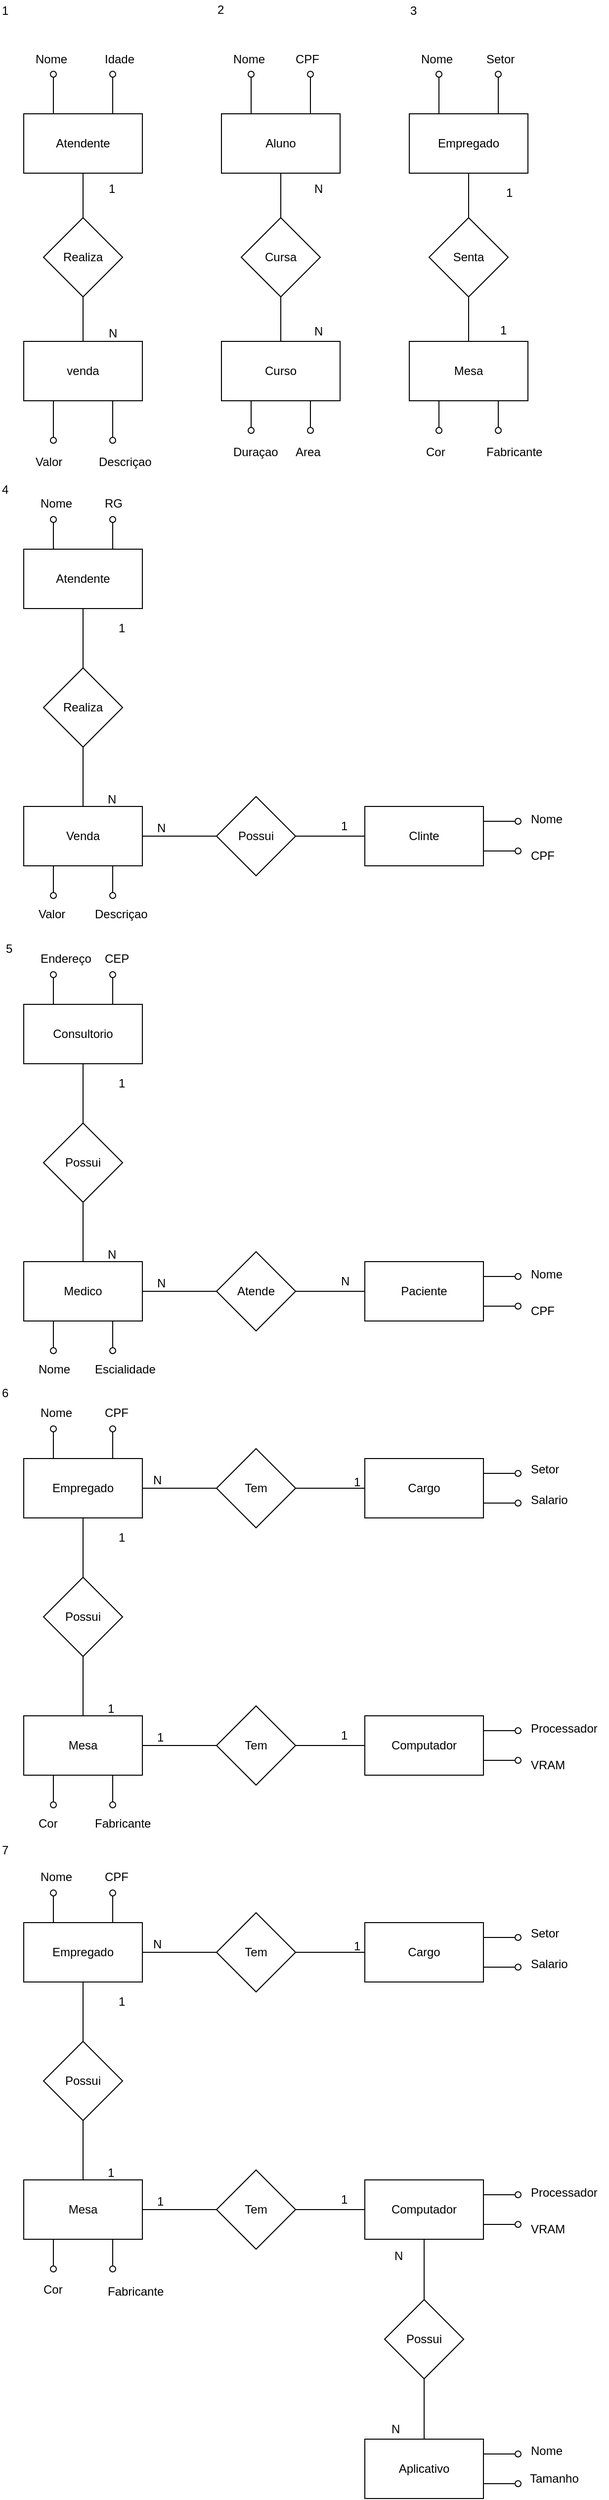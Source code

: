 <mxfile version="11.1.4" type="github"><diagram id="3sMfiPTF7e6V1ZD54brS" name="Page-1"><mxGraphModel dx="942" dy="584" grid="1" gridSize="10" guides="1" tooltips="1" connect="1" arrows="1" fold="1" page="1" pageScale="1" pageWidth="3300" pageHeight="4681" math="0" shadow="0"><root><mxCell id="0"/><mxCell id="1" parent="0"/><mxCell id="tbV6sAyA4m0yMm8p11fj-5" style="edgeStyle=orthogonalEdgeStyle;rounded=0;orthogonalLoop=1;jettySize=auto;html=1;exitX=0.5;exitY=1;exitDx=0;exitDy=0;entryX=0.5;entryY=0;entryDx=0;entryDy=0;endArrow=none;endFill=0;" edge="1" parent="1" source="tbV6sAyA4m0yMm8p11fj-1" target="tbV6sAyA4m0yMm8p11fj-4"><mxGeometry relative="1" as="geometry"/></mxCell><mxCell id="tbV6sAyA4m0yMm8p11fj-9" style="edgeStyle=orthogonalEdgeStyle;rounded=0;orthogonalLoop=1;jettySize=auto;html=1;exitX=0.25;exitY=0;exitDx=0;exitDy=0;endArrow=oval;endFill=0;" edge="1" parent="1" source="tbV6sAyA4m0yMm8p11fj-1"><mxGeometry relative="1" as="geometry"><mxPoint x="70" y="160" as="targetPoint"/></mxGeometry></mxCell><mxCell id="tbV6sAyA4m0yMm8p11fj-11" style="edgeStyle=orthogonalEdgeStyle;rounded=0;orthogonalLoop=1;jettySize=auto;html=1;exitX=0.75;exitY=0;exitDx=0;exitDy=0;endArrow=oval;endFill=0;" edge="1" parent="1" source="tbV6sAyA4m0yMm8p11fj-1"><mxGeometry relative="1" as="geometry"><mxPoint x="130" y="160" as="targetPoint"/></mxGeometry></mxCell><mxCell id="tbV6sAyA4m0yMm8p11fj-1" value="Atendente" style="rounded=0;whiteSpace=wrap;html=1;" vertex="1" parent="1"><mxGeometry x="40" y="200" width="120" height="60" as="geometry"/></mxCell><mxCell id="tbV6sAyA4m0yMm8p11fj-13" style="edgeStyle=orthogonalEdgeStyle;rounded=0;orthogonalLoop=1;jettySize=auto;html=1;exitX=0.25;exitY=1;exitDx=0;exitDy=0;endArrow=oval;endFill=0;" edge="1" parent="1" source="tbV6sAyA4m0yMm8p11fj-3"><mxGeometry relative="1" as="geometry"><mxPoint x="70" y="530" as="targetPoint"/></mxGeometry></mxCell><mxCell id="tbV6sAyA4m0yMm8p11fj-15" style="edgeStyle=orthogonalEdgeStyle;rounded=0;orthogonalLoop=1;jettySize=auto;html=1;exitX=0.75;exitY=1;exitDx=0;exitDy=0;endArrow=oval;endFill=0;" edge="1" parent="1" source="tbV6sAyA4m0yMm8p11fj-3"><mxGeometry relative="1" as="geometry"><mxPoint x="130" y="530" as="targetPoint"/></mxGeometry></mxCell><mxCell id="tbV6sAyA4m0yMm8p11fj-3" value="venda" style="rounded=0;whiteSpace=wrap;html=1;" vertex="1" parent="1"><mxGeometry x="40" y="430" width="120" height="60" as="geometry"/></mxCell><mxCell id="tbV6sAyA4m0yMm8p11fj-6" style="edgeStyle=orthogonalEdgeStyle;rounded=0;orthogonalLoop=1;jettySize=auto;html=1;exitX=0.5;exitY=1;exitDx=0;exitDy=0;entryX=0.5;entryY=0;entryDx=0;entryDy=0;endArrow=none;endFill=0;" edge="1" parent="1" source="tbV6sAyA4m0yMm8p11fj-4" target="tbV6sAyA4m0yMm8p11fj-3"><mxGeometry relative="1" as="geometry"/></mxCell><mxCell id="tbV6sAyA4m0yMm8p11fj-4" value="Realiza" style="rhombus;whiteSpace=wrap;html=1;" vertex="1" parent="1"><mxGeometry x="60" y="305" width="80" height="80" as="geometry"/></mxCell><mxCell id="tbV6sAyA4m0yMm8p11fj-7" value="1" style="text;html=1;resizable=0;points=[];autosize=1;align=left;verticalAlign=top;spacingTop=-4;" vertex="1" parent="1"><mxGeometry x="124" y="266" width="20" height="20" as="geometry"/></mxCell><mxCell id="tbV6sAyA4m0yMm8p11fj-8" value="N" style="text;html=1;resizable=0;points=[];autosize=1;align=left;verticalAlign=top;spacingTop=-4;" vertex="1" parent="1"><mxGeometry x="124" y="412" width="20" height="20" as="geometry"/></mxCell><mxCell id="tbV6sAyA4m0yMm8p11fj-10" value="Nome" style="text;html=1;resizable=0;points=[];autosize=1;align=left;verticalAlign=top;spacingTop=-4;" vertex="1" parent="1"><mxGeometry x="50" y="135" width="50" height="20" as="geometry"/></mxCell><mxCell id="tbV6sAyA4m0yMm8p11fj-12" value="Idade" style="text;html=1;resizable=0;points=[];autosize=1;align=left;verticalAlign=top;spacingTop=-4;" vertex="1" parent="1"><mxGeometry x="120" y="135" width="50" height="20" as="geometry"/></mxCell><mxCell id="tbV6sAyA4m0yMm8p11fj-14" value="Valor" style="text;html=1;resizable=0;points=[];autosize=1;align=left;verticalAlign=top;spacingTop=-4;" vertex="1" parent="1"><mxGeometry x="50" y="542" width="40" height="20" as="geometry"/></mxCell><mxCell id="tbV6sAyA4m0yMm8p11fj-16" value="Descriçao" style="text;html=1;resizable=0;points=[];autosize=1;align=left;verticalAlign=top;spacingTop=-4;" vertex="1" parent="1"><mxGeometry x="114" y="542" width="70" height="20" as="geometry"/></mxCell><mxCell id="tbV6sAyA4m0yMm8p11fj-22" style="edgeStyle=orthogonalEdgeStyle;rounded=0;orthogonalLoop=1;jettySize=auto;html=1;exitX=0.5;exitY=1;exitDx=0;exitDy=0;entryX=0.5;entryY=0;entryDx=0;entryDy=0;endArrow=none;endFill=0;" edge="1" parent="1" source="tbV6sAyA4m0yMm8p11fj-17" target="tbV6sAyA4m0yMm8p11fj-19"><mxGeometry relative="1" as="geometry"/></mxCell><mxCell id="tbV6sAyA4m0yMm8p11fj-24" style="edgeStyle=orthogonalEdgeStyle;rounded=0;orthogonalLoop=1;jettySize=auto;html=1;exitX=0.25;exitY=0;exitDx=0;exitDy=0;endArrow=oval;endFill=0;" edge="1" parent="1" source="tbV6sAyA4m0yMm8p11fj-17"><mxGeometry relative="1" as="geometry"><mxPoint x="270" y="160" as="targetPoint"/></mxGeometry></mxCell><mxCell id="tbV6sAyA4m0yMm8p11fj-26" style="edgeStyle=orthogonalEdgeStyle;rounded=0;orthogonalLoop=1;jettySize=auto;html=1;exitX=0.75;exitY=0;exitDx=0;exitDy=0;endArrow=oval;endFill=0;" edge="1" parent="1" source="tbV6sAyA4m0yMm8p11fj-17"><mxGeometry relative="1" as="geometry"><mxPoint x="330" y="160" as="targetPoint"/></mxGeometry></mxCell><mxCell id="tbV6sAyA4m0yMm8p11fj-17" value="Aluno" style="rounded=0;whiteSpace=wrap;html=1;" vertex="1" parent="1"><mxGeometry x="240" y="200" width="120" height="60" as="geometry"/></mxCell><mxCell id="tbV6sAyA4m0yMm8p11fj-28" style="edgeStyle=orthogonalEdgeStyle;rounded=0;orthogonalLoop=1;jettySize=auto;html=1;exitX=0.25;exitY=1;exitDx=0;exitDy=0;endArrow=oval;endFill=0;" edge="1" parent="1" source="tbV6sAyA4m0yMm8p11fj-18"><mxGeometry relative="1" as="geometry"><mxPoint x="270" y="520" as="targetPoint"/></mxGeometry></mxCell><mxCell id="tbV6sAyA4m0yMm8p11fj-30" style="edgeStyle=orthogonalEdgeStyle;rounded=0;orthogonalLoop=1;jettySize=auto;html=1;exitX=0.75;exitY=1;exitDx=0;exitDy=0;endArrow=oval;endFill=0;" edge="1" parent="1" source="tbV6sAyA4m0yMm8p11fj-18"><mxGeometry relative="1" as="geometry"><mxPoint x="330" y="520" as="targetPoint"/></mxGeometry></mxCell><mxCell id="tbV6sAyA4m0yMm8p11fj-18" value="Curso" style="rounded=0;whiteSpace=wrap;html=1;" vertex="1" parent="1"><mxGeometry x="240" y="430" width="120" height="60" as="geometry"/></mxCell><mxCell id="tbV6sAyA4m0yMm8p11fj-23" style="edgeStyle=orthogonalEdgeStyle;rounded=0;orthogonalLoop=1;jettySize=auto;html=1;exitX=0.5;exitY=1;exitDx=0;exitDy=0;entryX=0.5;entryY=0;entryDx=0;entryDy=0;endArrow=none;endFill=0;" edge="1" parent="1" source="tbV6sAyA4m0yMm8p11fj-19" target="tbV6sAyA4m0yMm8p11fj-18"><mxGeometry relative="1" as="geometry"/></mxCell><mxCell id="tbV6sAyA4m0yMm8p11fj-19" value="Cursa" style="rhombus;whiteSpace=wrap;html=1;" vertex="1" parent="1"><mxGeometry x="260" y="305" width="80" height="80" as="geometry"/></mxCell><mxCell id="tbV6sAyA4m0yMm8p11fj-25" value="Nome" style="text;html=1;resizable=0;points=[];autosize=1;align=left;verticalAlign=top;spacingTop=-4;" vertex="1" parent="1"><mxGeometry x="250" y="135" width="50" height="20" as="geometry"/></mxCell><mxCell id="tbV6sAyA4m0yMm8p11fj-27" value="CPF" style="text;html=1;resizable=0;points=[];autosize=1;align=left;verticalAlign=top;spacingTop=-4;" vertex="1" parent="1"><mxGeometry x="313" y="135" width="40" height="20" as="geometry"/></mxCell><mxCell id="tbV6sAyA4m0yMm8p11fj-29" value="Duraçao" style="text;html=1;resizable=0;points=[];autosize=1;align=left;verticalAlign=top;spacingTop=-4;" vertex="1" parent="1"><mxGeometry x="250" y="532" width="60" height="20" as="geometry"/></mxCell><mxCell id="tbV6sAyA4m0yMm8p11fj-31" value="Area" style="text;html=1;resizable=0;points=[];autosize=1;align=left;verticalAlign=top;spacingTop=-4;" vertex="1" parent="1"><mxGeometry x="313" y="532" width="40" height="20" as="geometry"/></mxCell><mxCell id="tbV6sAyA4m0yMm8p11fj-32" value="N" style="text;html=1;resizable=0;points=[];autosize=1;align=left;verticalAlign=top;spacingTop=-4;" vertex="1" parent="1"><mxGeometry x="332" y="266" width="20" height="20" as="geometry"/></mxCell><mxCell id="tbV6sAyA4m0yMm8p11fj-33" value="N" style="text;html=1;resizable=0;points=[];autosize=1;align=left;verticalAlign=top;spacingTop=-4;" vertex="1" parent="1"><mxGeometry x="332" y="410" width="20" height="20" as="geometry"/></mxCell><mxCell id="tbV6sAyA4m0yMm8p11fj-37" style="edgeStyle=orthogonalEdgeStyle;rounded=0;orthogonalLoop=1;jettySize=auto;html=1;exitX=0.5;exitY=1;exitDx=0;exitDy=0;entryX=0.5;entryY=0;entryDx=0;entryDy=0;endArrow=none;endFill=0;" edge="1" parent="1" source="tbV6sAyA4m0yMm8p11fj-34" target="tbV6sAyA4m0yMm8p11fj-36"><mxGeometry relative="1" as="geometry"/></mxCell><mxCell id="tbV6sAyA4m0yMm8p11fj-41" style="edgeStyle=orthogonalEdgeStyle;rounded=0;orthogonalLoop=1;jettySize=auto;html=1;exitX=0.25;exitY=0;exitDx=0;exitDy=0;endArrow=oval;endFill=0;" edge="1" parent="1" source="tbV6sAyA4m0yMm8p11fj-34"><mxGeometry relative="1" as="geometry"><mxPoint x="460" y="160" as="targetPoint"/></mxGeometry></mxCell><mxCell id="tbV6sAyA4m0yMm8p11fj-43" style="edgeStyle=orthogonalEdgeStyle;rounded=0;orthogonalLoop=1;jettySize=auto;html=1;exitX=0.75;exitY=0;exitDx=0;exitDy=0;endArrow=oval;endFill=0;" edge="1" parent="1" source="tbV6sAyA4m0yMm8p11fj-34"><mxGeometry relative="1" as="geometry"><mxPoint x="520" y="160" as="targetPoint"/></mxGeometry></mxCell><mxCell id="tbV6sAyA4m0yMm8p11fj-34" value="Empregado" style="rounded=0;whiteSpace=wrap;html=1;" vertex="1" parent="1"><mxGeometry x="430" y="200" width="120" height="60" as="geometry"/></mxCell><mxCell id="tbV6sAyA4m0yMm8p11fj-45" style="edgeStyle=orthogonalEdgeStyle;rounded=0;orthogonalLoop=1;jettySize=auto;html=1;exitX=0.25;exitY=1;exitDx=0;exitDy=0;endArrow=oval;endFill=0;" edge="1" parent="1" source="tbV6sAyA4m0yMm8p11fj-35"><mxGeometry relative="1" as="geometry"><mxPoint x="460" y="520" as="targetPoint"/></mxGeometry></mxCell><mxCell id="tbV6sAyA4m0yMm8p11fj-47" style="edgeStyle=orthogonalEdgeStyle;rounded=0;orthogonalLoop=1;jettySize=auto;html=1;exitX=0.75;exitY=1;exitDx=0;exitDy=0;endArrow=oval;endFill=0;" edge="1" parent="1" source="tbV6sAyA4m0yMm8p11fj-35"><mxGeometry relative="1" as="geometry"><mxPoint x="520" y="520" as="targetPoint"/></mxGeometry></mxCell><mxCell id="tbV6sAyA4m0yMm8p11fj-35" value="Mesa" style="rounded=0;whiteSpace=wrap;html=1;" vertex="1" parent="1"><mxGeometry x="430" y="430" width="120" height="60" as="geometry"/></mxCell><mxCell id="tbV6sAyA4m0yMm8p11fj-38" style="edgeStyle=orthogonalEdgeStyle;rounded=0;orthogonalLoop=1;jettySize=auto;html=1;exitX=0.5;exitY=1;exitDx=0;exitDy=0;entryX=0.5;entryY=0;entryDx=0;entryDy=0;endArrow=none;endFill=0;" edge="1" parent="1" source="tbV6sAyA4m0yMm8p11fj-36" target="tbV6sAyA4m0yMm8p11fj-35"><mxGeometry relative="1" as="geometry"/></mxCell><mxCell id="tbV6sAyA4m0yMm8p11fj-36" value="Senta" style="rhombus;whiteSpace=wrap;html=1;" vertex="1" parent="1"><mxGeometry x="450" y="305" width="80" height="80" as="geometry"/></mxCell><mxCell id="tbV6sAyA4m0yMm8p11fj-39" value="1" style="text;html=1;resizable=0;points=[];autosize=1;align=left;verticalAlign=top;spacingTop=-4;" vertex="1" parent="1"><mxGeometry x="526" y="270" width="20" height="20" as="geometry"/></mxCell><mxCell id="tbV6sAyA4m0yMm8p11fj-40" value="1" style="text;html=1;resizable=0;points=[];autosize=1;align=left;verticalAlign=top;spacingTop=-4;" vertex="1" parent="1"><mxGeometry x="520" y="409" width="20" height="20" as="geometry"/></mxCell><mxCell id="tbV6sAyA4m0yMm8p11fj-42" value="Nome" style="text;html=1;resizable=0;points=[];autosize=1;align=left;verticalAlign=top;spacingTop=-4;" vertex="1" parent="1"><mxGeometry x="440" y="135" width="50" height="20" as="geometry"/></mxCell><mxCell id="tbV6sAyA4m0yMm8p11fj-44" value="Setor" style="text;html=1;resizable=0;points=[];autosize=1;align=left;verticalAlign=top;spacingTop=-4;" vertex="1" parent="1"><mxGeometry x="506" y="135" width="40" height="20" as="geometry"/></mxCell><mxCell id="tbV6sAyA4m0yMm8p11fj-46" value="Cor" style="text;html=1;resizable=0;points=[];autosize=1;align=left;verticalAlign=top;spacingTop=-4;" vertex="1" parent="1"><mxGeometry x="445" y="532" width="30" height="20" as="geometry"/></mxCell><mxCell id="tbV6sAyA4m0yMm8p11fj-49" value="Fabricante" style="text;html=1;resizable=0;points=[];autosize=1;align=left;verticalAlign=top;spacingTop=-4;" vertex="1" parent="1"><mxGeometry x="506" y="532" width="70" height="20" as="geometry"/></mxCell><mxCell id="tbV6sAyA4m0yMm8p11fj-55" style="edgeStyle=orthogonalEdgeStyle;rounded=0;orthogonalLoop=1;jettySize=auto;html=1;exitX=0.5;exitY=1;exitDx=0;exitDy=0;entryX=0.5;entryY=0;entryDx=0;entryDy=0;endArrow=none;endFill=0;" edge="1" parent="1" source="tbV6sAyA4m0yMm8p11fj-50" target="tbV6sAyA4m0yMm8p11fj-53"><mxGeometry relative="1" as="geometry"/></mxCell><mxCell id="tbV6sAyA4m0yMm8p11fj-64" style="edgeStyle=orthogonalEdgeStyle;rounded=0;orthogonalLoop=1;jettySize=auto;html=1;exitX=0.25;exitY=0;exitDx=0;exitDy=0;endArrow=oval;endFill=0;" edge="1" parent="1" source="tbV6sAyA4m0yMm8p11fj-50"><mxGeometry relative="1" as="geometry"><mxPoint x="70" y="610" as="targetPoint"/></mxGeometry></mxCell><mxCell id="tbV6sAyA4m0yMm8p11fj-66" style="edgeStyle=orthogonalEdgeStyle;rounded=0;orthogonalLoop=1;jettySize=auto;html=1;exitX=0.75;exitY=0;exitDx=0;exitDy=0;endArrow=oval;endFill=0;" edge="1" parent="1" source="tbV6sAyA4m0yMm8p11fj-50"><mxGeometry relative="1" as="geometry"><mxPoint x="130" y="610" as="targetPoint"/></mxGeometry></mxCell><mxCell id="tbV6sAyA4m0yMm8p11fj-50" value="Atendente" style="rounded=0;whiteSpace=wrap;html=1;" vertex="1" parent="1"><mxGeometry x="40" y="640" width="120" height="60" as="geometry"/></mxCell><mxCell id="tbV6sAyA4m0yMm8p11fj-74" style="edgeStyle=orthogonalEdgeStyle;rounded=0;orthogonalLoop=1;jettySize=auto;html=1;exitX=1;exitY=0.25;exitDx=0;exitDy=0;endArrow=oval;endFill=0;" edge="1" parent="1" source="tbV6sAyA4m0yMm8p11fj-51"><mxGeometry relative="1" as="geometry"><mxPoint x="540" y="915" as="targetPoint"/></mxGeometry></mxCell><mxCell id="tbV6sAyA4m0yMm8p11fj-75" style="edgeStyle=orthogonalEdgeStyle;rounded=0;orthogonalLoop=1;jettySize=auto;html=1;exitX=1;exitY=0.75;exitDx=0;exitDy=0;endArrow=oval;endFill=0;" edge="1" parent="1" source="tbV6sAyA4m0yMm8p11fj-51"><mxGeometry relative="1" as="geometry"><mxPoint x="540" y="945" as="targetPoint"/></mxGeometry></mxCell><mxCell id="tbV6sAyA4m0yMm8p11fj-51" value="Clinte" style="rounded=0;whiteSpace=wrap;html=1;" vertex="1" parent="1"><mxGeometry x="385" y="900" width="120" height="60" as="geometry"/></mxCell><mxCell id="tbV6sAyA4m0yMm8p11fj-58" style="edgeStyle=orthogonalEdgeStyle;rounded=0;orthogonalLoop=1;jettySize=auto;html=1;exitX=1;exitY=0.5;exitDx=0;exitDy=0;entryX=0;entryY=0.5;entryDx=0;entryDy=0;endArrow=none;endFill=0;" edge="1" parent="1" source="tbV6sAyA4m0yMm8p11fj-52" target="tbV6sAyA4m0yMm8p11fj-57"><mxGeometry relative="1" as="geometry"/></mxCell><mxCell id="tbV6sAyA4m0yMm8p11fj-68" style="edgeStyle=orthogonalEdgeStyle;rounded=0;orthogonalLoop=1;jettySize=auto;html=1;exitX=0.25;exitY=1;exitDx=0;exitDy=0;endArrow=oval;endFill=0;" edge="1" parent="1" source="tbV6sAyA4m0yMm8p11fj-52"><mxGeometry relative="1" as="geometry"><mxPoint x="70" y="990" as="targetPoint"/></mxGeometry></mxCell><mxCell id="tbV6sAyA4m0yMm8p11fj-70" style="edgeStyle=orthogonalEdgeStyle;rounded=0;orthogonalLoop=1;jettySize=auto;html=1;exitX=0.75;exitY=1;exitDx=0;exitDy=0;endArrow=oval;endFill=0;" edge="1" parent="1" source="tbV6sAyA4m0yMm8p11fj-52"><mxGeometry relative="1" as="geometry"><mxPoint x="130" y="990" as="targetPoint"/></mxGeometry></mxCell><mxCell id="tbV6sAyA4m0yMm8p11fj-52" value="Venda" style="rounded=0;whiteSpace=wrap;html=1;" vertex="1" parent="1"><mxGeometry x="40" y="900" width="120" height="60" as="geometry"/></mxCell><mxCell id="tbV6sAyA4m0yMm8p11fj-54" style="edgeStyle=orthogonalEdgeStyle;rounded=0;orthogonalLoop=1;jettySize=auto;html=1;exitX=0.5;exitY=1;exitDx=0;exitDy=0;entryX=0.5;entryY=0;entryDx=0;entryDy=0;endArrow=none;endFill=0;" edge="1" parent="1" source="tbV6sAyA4m0yMm8p11fj-53" target="tbV6sAyA4m0yMm8p11fj-52"><mxGeometry relative="1" as="geometry"/></mxCell><mxCell id="tbV6sAyA4m0yMm8p11fj-53" value="Realiza" style="rhombus;whiteSpace=wrap;html=1;" vertex="1" parent="1"><mxGeometry x="60" y="760" width="80" height="80" as="geometry"/></mxCell><mxCell id="tbV6sAyA4m0yMm8p11fj-59" style="edgeStyle=orthogonalEdgeStyle;rounded=0;orthogonalLoop=1;jettySize=auto;html=1;exitX=1;exitY=0.5;exitDx=0;exitDy=0;entryX=0;entryY=0.5;entryDx=0;entryDy=0;endArrow=none;endFill=0;" edge="1" parent="1" source="tbV6sAyA4m0yMm8p11fj-57" target="tbV6sAyA4m0yMm8p11fj-51"><mxGeometry relative="1" as="geometry"/></mxCell><mxCell id="tbV6sAyA4m0yMm8p11fj-57" value="Possui" style="rhombus;whiteSpace=wrap;html=1;" vertex="1" parent="1"><mxGeometry x="235" y="890" width="80" height="80" as="geometry"/></mxCell><mxCell id="tbV6sAyA4m0yMm8p11fj-60" value="1" style="text;html=1;resizable=0;points=[];autosize=1;align=left;verticalAlign=top;spacingTop=-4;" vertex="1" parent="1"><mxGeometry x="134" y="710" width="20" height="20" as="geometry"/></mxCell><mxCell id="tbV6sAyA4m0yMm8p11fj-61" value="N" style="text;html=1;resizable=0;points=[];autosize=1;align=left;verticalAlign=top;spacingTop=-4;" vertex="1" parent="1"><mxGeometry x="123" y="883" width="20" height="20" as="geometry"/></mxCell><mxCell id="tbV6sAyA4m0yMm8p11fj-62" value="N" style="text;html=1;resizable=0;points=[];autosize=1;align=left;verticalAlign=top;spacingTop=-4;" vertex="1" parent="1"><mxGeometry x="173" y="912" width="20" height="20" as="geometry"/></mxCell><mxCell id="tbV6sAyA4m0yMm8p11fj-63" value="1" style="text;html=1;resizable=0;points=[];autosize=1;align=left;verticalAlign=top;spacingTop=-4;" vertex="1" parent="1"><mxGeometry x="359" y="910" width="20" height="20" as="geometry"/></mxCell><mxCell id="tbV6sAyA4m0yMm8p11fj-65" value="Nome" style="text;html=1;resizable=0;points=[];autosize=1;align=left;verticalAlign=top;spacingTop=-4;" vertex="1" parent="1"><mxGeometry x="55" y="584" width="50" height="20" as="geometry"/></mxCell><mxCell id="tbV6sAyA4m0yMm8p11fj-67" value="RG" style="text;html=1;resizable=0;points=[];autosize=1;align=left;verticalAlign=top;spacingTop=-4;" vertex="1" parent="1"><mxGeometry x="120" y="584" width="30" height="20" as="geometry"/></mxCell><mxCell id="tbV6sAyA4m0yMm8p11fj-69" value="Valor" style="text;html=1;resizable=0;points=[];autosize=1;align=left;verticalAlign=top;spacingTop=-4;" vertex="1" parent="1"><mxGeometry x="53" y="999" width="40" height="20" as="geometry"/></mxCell><mxCell id="tbV6sAyA4m0yMm8p11fj-71" value="Descriçao" style="text;html=1;resizable=0;points=[];autosize=1;align=left;verticalAlign=top;spacingTop=-4;" vertex="1" parent="1"><mxGeometry x="110" y="999" width="70" height="20" as="geometry"/></mxCell><mxCell id="tbV6sAyA4m0yMm8p11fj-73" value="Nome" style="text;html=1;resizable=0;points=[];autosize=1;align=left;verticalAlign=top;spacingTop=-4;" vertex="1" parent="1"><mxGeometry x="551" y="903" width="50" height="20" as="geometry"/></mxCell><mxCell id="tbV6sAyA4m0yMm8p11fj-76" value="CPF" style="text;html=1;resizable=0;points=[];autosize=1;align=left;verticalAlign=top;spacingTop=-4;" vertex="1" parent="1"><mxGeometry x="551" y="940" width="40" height="20" as="geometry"/></mxCell><mxCell id="tbV6sAyA4m0yMm8p11fj-77" style="edgeStyle=orthogonalEdgeStyle;rounded=0;orthogonalLoop=1;jettySize=auto;html=1;exitX=0.5;exitY=1;exitDx=0;exitDy=0;entryX=0.5;entryY=0;entryDx=0;entryDy=0;endArrow=none;endFill=0;" edge="1" parent="1" source="tbV6sAyA4m0yMm8p11fj-80" target="tbV6sAyA4m0yMm8p11fj-89"><mxGeometry relative="1" as="geometry"/></mxCell><mxCell id="tbV6sAyA4m0yMm8p11fj-78" style="edgeStyle=orthogonalEdgeStyle;rounded=0;orthogonalLoop=1;jettySize=auto;html=1;exitX=0.25;exitY=0;exitDx=0;exitDy=0;endArrow=oval;endFill=0;" edge="1" parent="1" source="tbV6sAyA4m0yMm8p11fj-80"><mxGeometry relative="1" as="geometry"><mxPoint x="70" y="1070" as="targetPoint"/></mxGeometry></mxCell><mxCell id="tbV6sAyA4m0yMm8p11fj-79" style="edgeStyle=orthogonalEdgeStyle;rounded=0;orthogonalLoop=1;jettySize=auto;html=1;exitX=0.75;exitY=0;exitDx=0;exitDy=0;endArrow=oval;endFill=0;" edge="1" parent="1" source="tbV6sAyA4m0yMm8p11fj-80"><mxGeometry relative="1" as="geometry"><mxPoint x="130" y="1070" as="targetPoint"/></mxGeometry></mxCell><mxCell id="tbV6sAyA4m0yMm8p11fj-80" value="Consultorio" style="rounded=0;whiteSpace=wrap;html=1;" vertex="1" parent="1"><mxGeometry x="40" y="1100" width="120" height="60" as="geometry"/></mxCell><mxCell id="tbV6sAyA4m0yMm8p11fj-81" style="edgeStyle=orthogonalEdgeStyle;rounded=0;orthogonalLoop=1;jettySize=auto;html=1;exitX=1;exitY=0.25;exitDx=0;exitDy=0;endArrow=oval;endFill=0;" edge="1" parent="1" source="tbV6sAyA4m0yMm8p11fj-83"><mxGeometry relative="1" as="geometry"><mxPoint x="540" y="1375" as="targetPoint"/></mxGeometry></mxCell><mxCell id="tbV6sAyA4m0yMm8p11fj-82" style="edgeStyle=orthogonalEdgeStyle;rounded=0;orthogonalLoop=1;jettySize=auto;html=1;exitX=1;exitY=0.75;exitDx=0;exitDy=0;endArrow=oval;endFill=0;" edge="1" parent="1" source="tbV6sAyA4m0yMm8p11fj-83"><mxGeometry relative="1" as="geometry"><mxPoint x="540" y="1405" as="targetPoint"/></mxGeometry></mxCell><mxCell id="tbV6sAyA4m0yMm8p11fj-83" value="Paciente" style="rounded=0;whiteSpace=wrap;html=1;" vertex="1" parent="1"><mxGeometry x="385" y="1360" width="120" height="60" as="geometry"/></mxCell><mxCell id="tbV6sAyA4m0yMm8p11fj-84" style="edgeStyle=orthogonalEdgeStyle;rounded=0;orthogonalLoop=1;jettySize=auto;html=1;exitX=1;exitY=0.5;exitDx=0;exitDy=0;entryX=0;entryY=0.5;entryDx=0;entryDy=0;endArrow=none;endFill=0;" edge="1" parent="1" source="tbV6sAyA4m0yMm8p11fj-87" target="tbV6sAyA4m0yMm8p11fj-91"><mxGeometry relative="1" as="geometry"/></mxCell><mxCell id="tbV6sAyA4m0yMm8p11fj-85" style="edgeStyle=orthogonalEdgeStyle;rounded=0;orthogonalLoop=1;jettySize=auto;html=1;exitX=0.25;exitY=1;exitDx=0;exitDy=0;endArrow=oval;endFill=0;" edge="1" parent="1" source="tbV6sAyA4m0yMm8p11fj-87"><mxGeometry relative="1" as="geometry"><mxPoint x="70" y="1450" as="targetPoint"/></mxGeometry></mxCell><mxCell id="tbV6sAyA4m0yMm8p11fj-86" style="edgeStyle=orthogonalEdgeStyle;rounded=0;orthogonalLoop=1;jettySize=auto;html=1;exitX=0.75;exitY=1;exitDx=0;exitDy=0;endArrow=oval;endFill=0;" edge="1" parent="1" source="tbV6sAyA4m0yMm8p11fj-87"><mxGeometry relative="1" as="geometry"><mxPoint x="130" y="1450" as="targetPoint"/></mxGeometry></mxCell><mxCell id="tbV6sAyA4m0yMm8p11fj-87" value="Medico" style="rounded=0;whiteSpace=wrap;html=1;" vertex="1" parent="1"><mxGeometry x="40" y="1360" width="120" height="60" as="geometry"/></mxCell><mxCell id="tbV6sAyA4m0yMm8p11fj-88" style="edgeStyle=orthogonalEdgeStyle;rounded=0;orthogonalLoop=1;jettySize=auto;html=1;exitX=0.5;exitY=1;exitDx=0;exitDy=0;entryX=0.5;entryY=0;entryDx=0;entryDy=0;endArrow=none;endFill=0;" edge="1" parent="1" source="tbV6sAyA4m0yMm8p11fj-89" target="tbV6sAyA4m0yMm8p11fj-87"><mxGeometry relative="1" as="geometry"/></mxCell><mxCell id="tbV6sAyA4m0yMm8p11fj-89" value="Possui" style="rhombus;whiteSpace=wrap;html=1;" vertex="1" parent="1"><mxGeometry x="60" y="1220" width="80" height="80" as="geometry"/></mxCell><mxCell id="tbV6sAyA4m0yMm8p11fj-90" style="edgeStyle=orthogonalEdgeStyle;rounded=0;orthogonalLoop=1;jettySize=auto;html=1;exitX=1;exitY=0.5;exitDx=0;exitDy=0;entryX=0;entryY=0.5;entryDx=0;entryDy=0;endArrow=none;endFill=0;" edge="1" parent="1" source="tbV6sAyA4m0yMm8p11fj-91" target="tbV6sAyA4m0yMm8p11fj-83"><mxGeometry relative="1" as="geometry"/></mxCell><mxCell id="tbV6sAyA4m0yMm8p11fj-91" value="Atende" style="rhombus;whiteSpace=wrap;html=1;" vertex="1" parent="1"><mxGeometry x="235" y="1350" width="80" height="80" as="geometry"/></mxCell><mxCell id="tbV6sAyA4m0yMm8p11fj-92" value="1" style="text;html=1;resizable=0;points=[];autosize=1;align=left;verticalAlign=top;spacingTop=-4;" vertex="1" parent="1"><mxGeometry x="134" y="1170" width="20" height="20" as="geometry"/></mxCell><mxCell id="tbV6sAyA4m0yMm8p11fj-93" value="N" style="text;html=1;resizable=0;points=[];autosize=1;align=left;verticalAlign=top;spacingTop=-4;" vertex="1" parent="1"><mxGeometry x="123" y="1343" width="20" height="20" as="geometry"/></mxCell><mxCell id="tbV6sAyA4m0yMm8p11fj-94" value="N" style="text;html=1;resizable=0;points=[];autosize=1;align=left;verticalAlign=top;spacingTop=-4;" vertex="1" parent="1"><mxGeometry x="173" y="1372" width="20" height="20" as="geometry"/></mxCell><mxCell id="tbV6sAyA4m0yMm8p11fj-95" value="N" style="text;html=1;resizable=0;points=[];autosize=1;align=left;verticalAlign=top;spacingTop=-4;" vertex="1" parent="1"><mxGeometry x="359" y="1370" width="20" height="20" as="geometry"/></mxCell><mxCell id="tbV6sAyA4m0yMm8p11fj-96" value="Endereço" style="text;html=1;resizable=0;points=[];autosize=1;align=left;verticalAlign=top;spacingTop=-4;" vertex="1" parent="1"><mxGeometry x="55" y="1044" width="70" height="20" as="geometry"/></mxCell><mxCell id="tbV6sAyA4m0yMm8p11fj-97" value="CEP" style="text;html=1;resizable=0;points=[];autosize=1;align=left;verticalAlign=top;spacingTop=-4;" vertex="1" parent="1"><mxGeometry x="120" y="1044" width="40" height="20" as="geometry"/></mxCell><mxCell id="tbV6sAyA4m0yMm8p11fj-98" value="Nome" style="text;html=1;resizable=0;points=[];autosize=1;align=left;verticalAlign=top;spacingTop=-4;" vertex="1" parent="1"><mxGeometry x="53" y="1459" width="50" height="20" as="geometry"/></mxCell><mxCell id="tbV6sAyA4m0yMm8p11fj-99" value="Escialidade" style="text;html=1;resizable=0;points=[];autosize=1;align=left;verticalAlign=top;spacingTop=-4;" vertex="1" parent="1"><mxGeometry x="110" y="1459" width="80" height="20" as="geometry"/></mxCell><mxCell id="tbV6sAyA4m0yMm8p11fj-100" value="Nome" style="text;html=1;resizable=0;points=[];autosize=1;align=left;verticalAlign=top;spacingTop=-4;" vertex="1" parent="1"><mxGeometry x="551" y="1363" width="50" height="20" as="geometry"/></mxCell><mxCell id="tbV6sAyA4m0yMm8p11fj-101" value="CPF" style="text;html=1;resizable=0;points=[];autosize=1;align=left;verticalAlign=top;spacingTop=-4;" vertex="1" parent="1"><mxGeometry x="551" y="1400" width="40" height="20" as="geometry"/></mxCell><mxCell id="tbV6sAyA4m0yMm8p11fj-102" style="edgeStyle=orthogonalEdgeStyle;rounded=0;orthogonalLoop=1;jettySize=auto;html=1;exitX=0.5;exitY=1;exitDx=0;exitDy=0;entryX=0.5;entryY=0;entryDx=0;entryDy=0;endArrow=none;endFill=0;" edge="1" parent="1" source="tbV6sAyA4m0yMm8p11fj-105" target="tbV6sAyA4m0yMm8p11fj-114"><mxGeometry relative="1" as="geometry"/></mxCell><mxCell id="tbV6sAyA4m0yMm8p11fj-103" style="edgeStyle=orthogonalEdgeStyle;rounded=0;orthogonalLoop=1;jettySize=auto;html=1;exitX=0.25;exitY=0;exitDx=0;exitDy=0;endArrow=oval;endFill=0;" edge="1" parent="1" source="tbV6sAyA4m0yMm8p11fj-105"><mxGeometry relative="1" as="geometry"><mxPoint x="70" y="1529" as="targetPoint"/></mxGeometry></mxCell><mxCell id="tbV6sAyA4m0yMm8p11fj-104" style="edgeStyle=orthogonalEdgeStyle;rounded=0;orthogonalLoop=1;jettySize=auto;html=1;exitX=0.75;exitY=0;exitDx=0;exitDy=0;endArrow=oval;endFill=0;" edge="1" parent="1" source="tbV6sAyA4m0yMm8p11fj-105"><mxGeometry relative="1" as="geometry"><mxPoint x="130" y="1529" as="targetPoint"/></mxGeometry></mxCell><mxCell id="tbV6sAyA4m0yMm8p11fj-129" style="edgeStyle=orthogonalEdgeStyle;rounded=0;orthogonalLoop=1;jettySize=auto;html=1;exitX=1;exitY=0.5;exitDx=0;exitDy=0;entryX=0;entryY=0.5;entryDx=0;entryDy=0;endArrow=none;endFill=0;" edge="1" parent="1" source="tbV6sAyA4m0yMm8p11fj-105" target="tbV6sAyA4m0yMm8p11fj-128"><mxGeometry relative="1" as="geometry"/></mxCell><mxCell id="tbV6sAyA4m0yMm8p11fj-105" value="Empregado" style="rounded=0;whiteSpace=wrap;html=1;" vertex="1" parent="1"><mxGeometry x="40" y="1559" width="120" height="60" as="geometry"/></mxCell><mxCell id="tbV6sAyA4m0yMm8p11fj-106" style="edgeStyle=orthogonalEdgeStyle;rounded=0;orthogonalLoop=1;jettySize=auto;html=1;exitX=1;exitY=0.25;exitDx=0;exitDy=0;endArrow=oval;endFill=0;" edge="1" parent="1" source="tbV6sAyA4m0yMm8p11fj-108"><mxGeometry relative="1" as="geometry"><mxPoint x="540" y="1834" as="targetPoint"/></mxGeometry></mxCell><mxCell id="tbV6sAyA4m0yMm8p11fj-107" style="edgeStyle=orthogonalEdgeStyle;rounded=0;orthogonalLoop=1;jettySize=auto;html=1;exitX=1;exitY=0.75;exitDx=0;exitDy=0;endArrow=oval;endFill=0;" edge="1" parent="1" source="tbV6sAyA4m0yMm8p11fj-108"><mxGeometry relative="1" as="geometry"><mxPoint x="540" y="1864" as="targetPoint"/></mxGeometry></mxCell><mxCell id="tbV6sAyA4m0yMm8p11fj-108" value="Computador" style="rounded=0;whiteSpace=wrap;html=1;" vertex="1" parent="1"><mxGeometry x="385" y="1819" width="120" height="60" as="geometry"/></mxCell><mxCell id="tbV6sAyA4m0yMm8p11fj-109" style="edgeStyle=orthogonalEdgeStyle;rounded=0;orthogonalLoop=1;jettySize=auto;html=1;exitX=1;exitY=0.5;exitDx=0;exitDy=0;entryX=0;entryY=0.5;entryDx=0;entryDy=0;endArrow=none;endFill=0;" edge="1" parent="1" source="tbV6sAyA4m0yMm8p11fj-112" target="tbV6sAyA4m0yMm8p11fj-116"><mxGeometry relative="1" as="geometry"/></mxCell><mxCell id="tbV6sAyA4m0yMm8p11fj-110" style="edgeStyle=orthogonalEdgeStyle;rounded=0;orthogonalLoop=1;jettySize=auto;html=1;exitX=0.25;exitY=1;exitDx=0;exitDy=0;endArrow=oval;endFill=0;" edge="1" parent="1" source="tbV6sAyA4m0yMm8p11fj-112"><mxGeometry relative="1" as="geometry"><mxPoint x="70" y="1909" as="targetPoint"/></mxGeometry></mxCell><mxCell id="tbV6sAyA4m0yMm8p11fj-111" style="edgeStyle=orthogonalEdgeStyle;rounded=0;orthogonalLoop=1;jettySize=auto;html=1;exitX=0.75;exitY=1;exitDx=0;exitDy=0;endArrow=oval;endFill=0;" edge="1" parent="1" source="tbV6sAyA4m0yMm8p11fj-112"><mxGeometry relative="1" as="geometry"><mxPoint x="130" y="1909" as="targetPoint"/></mxGeometry></mxCell><mxCell id="tbV6sAyA4m0yMm8p11fj-112" value="Mesa" style="rounded=0;whiteSpace=wrap;html=1;" vertex="1" parent="1"><mxGeometry x="40" y="1819" width="120" height="60" as="geometry"/></mxCell><mxCell id="tbV6sAyA4m0yMm8p11fj-113" style="edgeStyle=orthogonalEdgeStyle;rounded=0;orthogonalLoop=1;jettySize=auto;html=1;exitX=0.5;exitY=1;exitDx=0;exitDy=0;entryX=0.5;entryY=0;entryDx=0;entryDy=0;endArrow=none;endFill=0;" edge="1" parent="1" source="tbV6sAyA4m0yMm8p11fj-114" target="tbV6sAyA4m0yMm8p11fj-112"><mxGeometry relative="1" as="geometry"/></mxCell><mxCell id="tbV6sAyA4m0yMm8p11fj-114" value="Possui" style="rhombus;whiteSpace=wrap;html=1;" vertex="1" parent="1"><mxGeometry x="60" y="1679" width="80" height="80" as="geometry"/></mxCell><mxCell id="tbV6sAyA4m0yMm8p11fj-115" style="edgeStyle=orthogonalEdgeStyle;rounded=0;orthogonalLoop=1;jettySize=auto;html=1;exitX=1;exitY=0.5;exitDx=0;exitDy=0;entryX=0;entryY=0.5;entryDx=0;entryDy=0;endArrow=none;endFill=0;" edge="1" parent="1" source="tbV6sAyA4m0yMm8p11fj-116" target="tbV6sAyA4m0yMm8p11fj-108"><mxGeometry relative="1" as="geometry"/></mxCell><mxCell id="tbV6sAyA4m0yMm8p11fj-116" value="Tem" style="rhombus;whiteSpace=wrap;html=1;" vertex="1" parent="1"><mxGeometry x="235" y="1809" width="80" height="80" as="geometry"/></mxCell><mxCell id="tbV6sAyA4m0yMm8p11fj-117" value="1" style="text;html=1;resizable=0;points=[];autosize=1;align=left;verticalAlign=top;spacingTop=-4;" vertex="1" parent="1"><mxGeometry x="134" y="1629" width="20" height="20" as="geometry"/></mxCell><mxCell id="tbV6sAyA4m0yMm8p11fj-118" value="1" style="text;html=1;resizable=0;points=[];autosize=1;align=left;verticalAlign=top;spacingTop=-4;" vertex="1" parent="1"><mxGeometry x="123" y="1802" width="20" height="20" as="geometry"/></mxCell><mxCell id="tbV6sAyA4m0yMm8p11fj-119" value="1" style="text;html=1;resizable=0;points=[];autosize=1;align=left;verticalAlign=top;spacingTop=-4;" vertex="1" parent="1"><mxGeometry x="173" y="1831" width="20" height="20" as="geometry"/></mxCell><mxCell id="tbV6sAyA4m0yMm8p11fj-120" value="1" style="text;html=1;resizable=0;points=[];autosize=1;align=left;verticalAlign=top;spacingTop=-4;" vertex="1" parent="1"><mxGeometry x="359" y="1829" width="20" height="20" as="geometry"/></mxCell><mxCell id="tbV6sAyA4m0yMm8p11fj-121" value="Nome" style="text;html=1;resizable=0;points=[];autosize=1;align=left;verticalAlign=top;spacingTop=-4;" vertex="1" parent="1"><mxGeometry x="55" y="1503" width="50" height="20" as="geometry"/></mxCell><mxCell id="tbV6sAyA4m0yMm8p11fj-122" value="CPF" style="text;html=1;resizable=0;points=[];autosize=1;align=left;verticalAlign=top;spacingTop=-4;" vertex="1" parent="1"><mxGeometry x="120" y="1503" width="40" height="20" as="geometry"/></mxCell><mxCell id="tbV6sAyA4m0yMm8p11fj-123" value="Cor" style="text;html=1;resizable=0;points=[];autosize=1;align=left;verticalAlign=top;spacingTop=-4;" vertex="1" parent="1"><mxGeometry x="53" y="1918" width="30" height="20" as="geometry"/></mxCell><mxCell id="tbV6sAyA4m0yMm8p11fj-124" value="Fabricante" style="text;html=1;resizable=0;points=[];autosize=1;align=left;verticalAlign=top;spacingTop=-4;" vertex="1" parent="1"><mxGeometry x="110" y="1918" width="70" height="20" as="geometry"/></mxCell><mxCell id="tbV6sAyA4m0yMm8p11fj-125" value="Processador" style="text;html=1;resizable=0;points=[];autosize=1;align=left;verticalAlign=top;spacingTop=-4;" vertex="1" parent="1"><mxGeometry x="551" y="1822" width="80" height="20" as="geometry"/></mxCell><mxCell id="tbV6sAyA4m0yMm8p11fj-126" value="VRAM" style="text;html=1;resizable=0;points=[];autosize=1;align=left;verticalAlign=top;spacingTop=-4;" vertex="1" parent="1"><mxGeometry x="551" y="1859" width="50" height="20" as="geometry"/></mxCell><mxCell id="tbV6sAyA4m0yMm8p11fj-131" style="edgeStyle=orthogonalEdgeStyle;rounded=0;orthogonalLoop=1;jettySize=auto;html=1;exitX=1;exitY=0.25;exitDx=0;exitDy=0;endArrow=oval;endFill=0;" edge="1" parent="1" source="tbV6sAyA4m0yMm8p11fj-127"><mxGeometry relative="1" as="geometry"><mxPoint x="540" y="1574" as="targetPoint"/></mxGeometry></mxCell><mxCell id="tbV6sAyA4m0yMm8p11fj-133" style="edgeStyle=orthogonalEdgeStyle;rounded=0;orthogonalLoop=1;jettySize=auto;html=1;exitX=1;exitY=0.75;exitDx=0;exitDy=0;endArrow=oval;endFill=0;" edge="1" parent="1" source="tbV6sAyA4m0yMm8p11fj-127"><mxGeometry relative="1" as="geometry"><mxPoint x="540" y="1604" as="targetPoint"/></mxGeometry></mxCell><mxCell id="tbV6sAyA4m0yMm8p11fj-127" value="Cargo" style="rounded=0;whiteSpace=wrap;html=1;" vertex="1" parent="1"><mxGeometry x="385" y="1559" width="120" height="60" as="geometry"/></mxCell><mxCell id="tbV6sAyA4m0yMm8p11fj-130" style="edgeStyle=orthogonalEdgeStyle;rounded=0;orthogonalLoop=1;jettySize=auto;html=1;exitX=1;exitY=0.5;exitDx=0;exitDy=0;entryX=0;entryY=0.5;entryDx=0;entryDy=0;endArrow=none;endFill=0;" edge="1" parent="1" source="tbV6sAyA4m0yMm8p11fj-128" target="tbV6sAyA4m0yMm8p11fj-127"><mxGeometry relative="1" as="geometry"/></mxCell><mxCell id="tbV6sAyA4m0yMm8p11fj-128" value="Tem" style="rhombus;whiteSpace=wrap;html=1;" vertex="1" parent="1"><mxGeometry x="235" y="1549" width="80" height="80" as="geometry"/></mxCell><mxCell id="tbV6sAyA4m0yMm8p11fj-132" value="Setor" style="text;html=1;resizable=0;points=[];autosize=1;align=left;verticalAlign=top;spacingTop=-4;" vertex="1" parent="1"><mxGeometry x="551" y="1560" width="40" height="20" as="geometry"/></mxCell><mxCell id="tbV6sAyA4m0yMm8p11fj-134" value="Salario" style="text;html=1;resizable=0;points=[];autosize=1;align=left;verticalAlign=top;spacingTop=-4;" vertex="1" parent="1"><mxGeometry x="551" y="1591" width="50" height="20" as="geometry"/></mxCell><mxCell id="tbV6sAyA4m0yMm8p11fj-135" value="N" style="text;html=1;resizable=0;points=[];autosize=1;align=left;verticalAlign=top;spacingTop=-4;" vertex="1" parent="1"><mxGeometry x="169" y="1571" width="20" height="20" as="geometry"/></mxCell><mxCell id="tbV6sAyA4m0yMm8p11fj-136" value="1" style="text;html=1;resizable=0;points=[];autosize=1;align=left;verticalAlign=top;spacingTop=-4;" vertex="1" parent="1"><mxGeometry x="372" y="1573" width="20" height="20" as="geometry"/></mxCell><mxCell id="tbV6sAyA4m0yMm8p11fj-137" style="edgeStyle=orthogonalEdgeStyle;rounded=0;orthogonalLoop=1;jettySize=auto;html=1;exitX=0.5;exitY=1;exitDx=0;exitDy=0;entryX=0.5;entryY=0;entryDx=0;entryDy=0;endArrow=none;endFill=0;" edge="1" parent="1" source="tbV6sAyA4m0yMm8p11fj-141" target="tbV6sAyA4m0yMm8p11fj-150"><mxGeometry relative="1" as="geometry"/></mxCell><mxCell id="tbV6sAyA4m0yMm8p11fj-138" style="edgeStyle=orthogonalEdgeStyle;rounded=0;orthogonalLoop=1;jettySize=auto;html=1;exitX=0.25;exitY=0;exitDx=0;exitDy=0;endArrow=oval;endFill=0;" edge="1" parent="1" source="tbV6sAyA4m0yMm8p11fj-141"><mxGeometry relative="1" as="geometry"><mxPoint x="70" y="1998" as="targetPoint"/></mxGeometry></mxCell><mxCell id="tbV6sAyA4m0yMm8p11fj-139" style="edgeStyle=orthogonalEdgeStyle;rounded=0;orthogonalLoop=1;jettySize=auto;html=1;exitX=0.75;exitY=0;exitDx=0;exitDy=0;endArrow=oval;endFill=0;" edge="1" parent="1" source="tbV6sAyA4m0yMm8p11fj-141"><mxGeometry relative="1" as="geometry"><mxPoint x="130" y="1998" as="targetPoint"/></mxGeometry></mxCell><mxCell id="tbV6sAyA4m0yMm8p11fj-140" style="edgeStyle=orthogonalEdgeStyle;rounded=0;orthogonalLoop=1;jettySize=auto;html=1;exitX=1;exitY=0.5;exitDx=0;exitDy=0;entryX=0;entryY=0.5;entryDx=0;entryDy=0;endArrow=none;endFill=0;" edge="1" parent="1" source="tbV6sAyA4m0yMm8p11fj-141" target="tbV6sAyA4m0yMm8p11fj-165"><mxGeometry relative="1" as="geometry"/></mxCell><mxCell id="tbV6sAyA4m0yMm8p11fj-141" value="Empregado" style="rounded=0;whiteSpace=wrap;html=1;" vertex="1" parent="1"><mxGeometry x="40" y="2028" width="120" height="60" as="geometry"/></mxCell><mxCell id="tbV6sAyA4m0yMm8p11fj-142" style="edgeStyle=orthogonalEdgeStyle;rounded=0;orthogonalLoop=1;jettySize=auto;html=1;exitX=1;exitY=0.25;exitDx=0;exitDy=0;endArrow=oval;endFill=0;" edge="1" parent="1" source="tbV6sAyA4m0yMm8p11fj-144"><mxGeometry relative="1" as="geometry"><mxPoint x="540" y="2303" as="targetPoint"/></mxGeometry></mxCell><mxCell id="tbV6sAyA4m0yMm8p11fj-143" style="edgeStyle=orthogonalEdgeStyle;rounded=0;orthogonalLoop=1;jettySize=auto;html=1;exitX=1;exitY=0.75;exitDx=0;exitDy=0;endArrow=oval;endFill=0;" edge="1" parent="1" source="tbV6sAyA4m0yMm8p11fj-144"><mxGeometry relative="1" as="geometry"><mxPoint x="540" y="2333" as="targetPoint"/></mxGeometry></mxCell><mxCell id="tbV6sAyA4m0yMm8p11fj-170" style="edgeStyle=orthogonalEdgeStyle;rounded=0;orthogonalLoop=1;jettySize=auto;html=1;exitX=0.5;exitY=1;exitDx=0;exitDy=0;endArrow=none;endFill=0;" edge="1" parent="1" source="tbV6sAyA4m0yMm8p11fj-172" target="tbV6sAyA4m0yMm8p11fj-171"><mxGeometry relative="1" as="geometry"><mxPoint x="445" y="2390" as="targetPoint"/></mxGeometry></mxCell><mxCell id="tbV6sAyA4m0yMm8p11fj-144" value="Computador" style="rounded=0;whiteSpace=wrap;html=1;" vertex="1" parent="1"><mxGeometry x="385" y="2288" width="120" height="60" as="geometry"/></mxCell><mxCell id="tbV6sAyA4m0yMm8p11fj-145" style="edgeStyle=orthogonalEdgeStyle;rounded=0;orthogonalLoop=1;jettySize=auto;html=1;exitX=1;exitY=0.5;exitDx=0;exitDy=0;entryX=0;entryY=0.5;entryDx=0;entryDy=0;endArrow=none;endFill=0;" edge="1" parent="1" source="tbV6sAyA4m0yMm8p11fj-148" target="tbV6sAyA4m0yMm8p11fj-152"><mxGeometry relative="1" as="geometry"/></mxCell><mxCell id="tbV6sAyA4m0yMm8p11fj-146" style="edgeStyle=orthogonalEdgeStyle;rounded=0;orthogonalLoop=1;jettySize=auto;html=1;exitX=0.25;exitY=1;exitDx=0;exitDy=0;endArrow=oval;endFill=0;" edge="1" parent="1" source="tbV6sAyA4m0yMm8p11fj-148"><mxGeometry relative="1" as="geometry"><mxPoint x="70" y="2378" as="targetPoint"/></mxGeometry></mxCell><mxCell id="tbV6sAyA4m0yMm8p11fj-147" style="edgeStyle=orthogonalEdgeStyle;rounded=0;orthogonalLoop=1;jettySize=auto;html=1;exitX=0.75;exitY=1;exitDx=0;exitDy=0;endArrow=oval;endFill=0;" edge="1" parent="1" source="tbV6sAyA4m0yMm8p11fj-148"><mxGeometry relative="1" as="geometry"><mxPoint x="130" y="2378" as="targetPoint"/></mxGeometry></mxCell><mxCell id="tbV6sAyA4m0yMm8p11fj-148" value="Mesa" style="rounded=0;whiteSpace=wrap;html=1;" vertex="1" parent="1"><mxGeometry x="40" y="2288" width="120" height="60" as="geometry"/></mxCell><mxCell id="tbV6sAyA4m0yMm8p11fj-149" style="edgeStyle=orthogonalEdgeStyle;rounded=0;orthogonalLoop=1;jettySize=auto;html=1;exitX=0.5;exitY=1;exitDx=0;exitDy=0;entryX=0.5;entryY=0;entryDx=0;entryDy=0;endArrow=none;endFill=0;" edge="1" parent="1" source="tbV6sAyA4m0yMm8p11fj-150" target="tbV6sAyA4m0yMm8p11fj-148"><mxGeometry relative="1" as="geometry"/></mxCell><mxCell id="tbV6sAyA4m0yMm8p11fj-150" value="Possui" style="rhombus;whiteSpace=wrap;html=1;" vertex="1" parent="1"><mxGeometry x="60" y="2148" width="80" height="80" as="geometry"/></mxCell><mxCell id="tbV6sAyA4m0yMm8p11fj-151" style="edgeStyle=orthogonalEdgeStyle;rounded=0;orthogonalLoop=1;jettySize=auto;html=1;exitX=1;exitY=0.5;exitDx=0;exitDy=0;entryX=0;entryY=0.5;entryDx=0;entryDy=0;endArrow=none;endFill=0;" edge="1" parent="1" source="tbV6sAyA4m0yMm8p11fj-152" target="tbV6sAyA4m0yMm8p11fj-144"><mxGeometry relative="1" as="geometry"/></mxCell><mxCell id="tbV6sAyA4m0yMm8p11fj-152" value="Tem" style="rhombus;whiteSpace=wrap;html=1;" vertex="1" parent="1"><mxGeometry x="235" y="2278" width="80" height="80" as="geometry"/></mxCell><mxCell id="tbV6sAyA4m0yMm8p11fj-153" value="1" style="text;html=1;resizable=0;points=[];autosize=1;align=left;verticalAlign=top;spacingTop=-4;" vertex="1" parent="1"><mxGeometry x="134" y="2098" width="20" height="20" as="geometry"/></mxCell><mxCell id="tbV6sAyA4m0yMm8p11fj-154" value="1" style="text;html=1;resizable=0;points=[];autosize=1;align=left;verticalAlign=top;spacingTop=-4;" vertex="1" parent="1"><mxGeometry x="123" y="2271" width="20" height="20" as="geometry"/></mxCell><mxCell id="tbV6sAyA4m0yMm8p11fj-155" value="1" style="text;html=1;resizable=0;points=[];autosize=1;align=left;verticalAlign=top;spacingTop=-4;" vertex="1" parent="1"><mxGeometry x="173" y="2300" width="20" height="20" as="geometry"/></mxCell><mxCell id="tbV6sAyA4m0yMm8p11fj-156" value="1" style="text;html=1;resizable=0;points=[];autosize=1;align=left;verticalAlign=top;spacingTop=-4;" vertex="1" parent="1"><mxGeometry x="359" y="2298" width="20" height="20" as="geometry"/></mxCell><mxCell id="tbV6sAyA4m0yMm8p11fj-157" value="Nome" style="text;html=1;resizable=0;points=[];autosize=1;align=left;verticalAlign=top;spacingTop=-4;" vertex="1" parent="1"><mxGeometry x="55" y="1972" width="50" height="20" as="geometry"/></mxCell><mxCell id="tbV6sAyA4m0yMm8p11fj-158" value="CPF" style="text;html=1;resizable=0;points=[];autosize=1;align=left;verticalAlign=top;spacingTop=-4;" vertex="1" parent="1"><mxGeometry x="120" y="1972" width="40" height="20" as="geometry"/></mxCell><mxCell id="tbV6sAyA4m0yMm8p11fj-159" value="Processador" style="text;html=1;resizable=0;points=[];autosize=1;align=left;verticalAlign=top;spacingTop=-4;" vertex="1" parent="1"><mxGeometry x="551" y="2291" width="80" height="20" as="geometry"/></mxCell><mxCell id="tbV6sAyA4m0yMm8p11fj-160" value="VRAM" style="text;html=1;resizable=0;points=[];autosize=1;align=left;verticalAlign=top;spacingTop=-4;" vertex="1" parent="1"><mxGeometry x="551" y="2328" width="50" height="20" as="geometry"/></mxCell><mxCell id="tbV6sAyA4m0yMm8p11fj-161" style="edgeStyle=orthogonalEdgeStyle;rounded=0;orthogonalLoop=1;jettySize=auto;html=1;exitX=1;exitY=0.25;exitDx=0;exitDy=0;endArrow=oval;endFill=0;" edge="1" parent="1" source="tbV6sAyA4m0yMm8p11fj-163"><mxGeometry relative="1" as="geometry"><mxPoint x="540" y="2043" as="targetPoint"/></mxGeometry></mxCell><mxCell id="tbV6sAyA4m0yMm8p11fj-162" style="edgeStyle=orthogonalEdgeStyle;rounded=0;orthogonalLoop=1;jettySize=auto;html=1;exitX=1;exitY=0.75;exitDx=0;exitDy=0;endArrow=oval;endFill=0;" edge="1" parent="1" source="tbV6sAyA4m0yMm8p11fj-163"><mxGeometry relative="1" as="geometry"><mxPoint x="540" y="2073" as="targetPoint"/></mxGeometry></mxCell><mxCell id="tbV6sAyA4m0yMm8p11fj-163" value="Cargo" style="rounded=0;whiteSpace=wrap;html=1;" vertex="1" parent="1"><mxGeometry x="385" y="2028" width="120" height="60" as="geometry"/></mxCell><mxCell id="tbV6sAyA4m0yMm8p11fj-164" style="edgeStyle=orthogonalEdgeStyle;rounded=0;orthogonalLoop=1;jettySize=auto;html=1;exitX=1;exitY=0.5;exitDx=0;exitDy=0;entryX=0;entryY=0.5;entryDx=0;entryDy=0;endArrow=none;endFill=0;" edge="1" parent="1" source="tbV6sAyA4m0yMm8p11fj-165" target="tbV6sAyA4m0yMm8p11fj-163"><mxGeometry relative="1" as="geometry"/></mxCell><mxCell id="tbV6sAyA4m0yMm8p11fj-165" value="Tem" style="rhombus;whiteSpace=wrap;html=1;" vertex="1" parent="1"><mxGeometry x="235" y="2018" width="80" height="80" as="geometry"/></mxCell><mxCell id="tbV6sAyA4m0yMm8p11fj-166" value="Setor" style="text;html=1;resizable=0;points=[];autosize=1;align=left;verticalAlign=top;spacingTop=-4;" vertex="1" parent="1"><mxGeometry x="551" y="2029" width="40" height="20" as="geometry"/></mxCell><mxCell id="tbV6sAyA4m0yMm8p11fj-167" value="Salario" style="text;html=1;resizable=0;points=[];autosize=1;align=left;verticalAlign=top;spacingTop=-4;" vertex="1" parent="1"><mxGeometry x="551" y="2060" width="50" height="20" as="geometry"/></mxCell><mxCell id="tbV6sAyA4m0yMm8p11fj-168" value="N" style="text;html=1;resizable=0;points=[];autosize=1;align=left;verticalAlign=top;spacingTop=-4;" vertex="1" parent="1"><mxGeometry x="169" y="2040" width="20" height="20" as="geometry"/></mxCell><mxCell id="tbV6sAyA4m0yMm8p11fj-169" value="1" style="text;html=1;resizable=0;points=[];autosize=1;align=left;verticalAlign=top;spacingTop=-4;" vertex="1" parent="1"><mxGeometry x="372" y="2042" width="20" height="20" as="geometry"/></mxCell><mxCell id="tbV6sAyA4m0yMm8p11fj-176" style="edgeStyle=orthogonalEdgeStyle;rounded=0;orthogonalLoop=1;jettySize=auto;html=1;exitX=1;exitY=0.25;exitDx=0;exitDy=0;endArrow=oval;endFill=0;" edge="1" parent="1" source="tbV6sAyA4m0yMm8p11fj-171"><mxGeometry relative="1" as="geometry"><mxPoint x="540" y="2565" as="targetPoint"/></mxGeometry></mxCell><mxCell id="tbV6sAyA4m0yMm8p11fj-178" style="edgeStyle=orthogonalEdgeStyle;rounded=0;orthogonalLoop=1;jettySize=auto;html=1;exitX=1;exitY=0.75;exitDx=0;exitDy=0;endArrow=oval;endFill=0;" edge="1" parent="1" source="tbV6sAyA4m0yMm8p11fj-171"><mxGeometry relative="1" as="geometry"><mxPoint x="540" y="2595" as="targetPoint"/></mxGeometry></mxCell><mxCell id="tbV6sAyA4m0yMm8p11fj-171" value="Aplicativo" style="rounded=0;whiteSpace=wrap;html=1;" vertex="1" parent="1"><mxGeometry x="385" y="2550" width="120" height="60" as="geometry"/></mxCell><mxCell id="tbV6sAyA4m0yMm8p11fj-172" value="Possui" style="rhombus;whiteSpace=wrap;html=1;" vertex="1" parent="1"><mxGeometry x="405" y="2409" width="80" height="80" as="geometry"/></mxCell><mxCell id="tbV6sAyA4m0yMm8p11fj-173" style="edgeStyle=orthogonalEdgeStyle;rounded=0;orthogonalLoop=1;jettySize=auto;html=1;exitX=0.5;exitY=1;exitDx=0;exitDy=0;endArrow=none;endFill=0;" edge="1" parent="1" source="tbV6sAyA4m0yMm8p11fj-144" target="tbV6sAyA4m0yMm8p11fj-172"><mxGeometry relative="1" as="geometry"><mxPoint x="445" y="2550" as="targetPoint"/><mxPoint x="445" y="2348" as="sourcePoint"/></mxGeometry></mxCell><mxCell id="tbV6sAyA4m0yMm8p11fj-174" value="N" style="text;html=1;resizable=0;points=[];autosize=1;align=left;verticalAlign=top;spacingTop=-4;" vertex="1" parent="1"><mxGeometry x="410" y="2530" width="20" height="20" as="geometry"/></mxCell><mxCell id="tbV6sAyA4m0yMm8p11fj-175" value="N" style="text;html=1;resizable=0;points=[];autosize=1;align=left;verticalAlign=top;spacingTop=-4;" vertex="1" parent="1"><mxGeometry x="413" y="2355" width="20" height="20" as="geometry"/></mxCell><mxCell id="tbV6sAyA4m0yMm8p11fj-177" value="Nome" style="text;html=1;resizable=0;points=[];autosize=1;align=left;verticalAlign=top;spacingTop=-4;" vertex="1" parent="1"><mxGeometry x="551" y="2552" width="50" height="20" as="geometry"/></mxCell><mxCell id="tbV6sAyA4m0yMm8p11fj-179" value="Tamanho" style="text;html=1;resizable=0;points=[];autosize=1;align=left;verticalAlign=top;spacingTop=-4;" vertex="1" parent="1"><mxGeometry x="550" y="2580" width="60" height="20" as="geometry"/></mxCell><mxCell id="tbV6sAyA4m0yMm8p11fj-180" value="Cor" style="text;html=1;resizable=0;points=[];autosize=1;align=left;verticalAlign=top;spacingTop=-4;" vertex="1" parent="1"><mxGeometry x="58" y="2389" width="30" height="20" as="geometry"/></mxCell><mxCell id="tbV6sAyA4m0yMm8p11fj-181" value="Fabricante" style="text;html=1;resizable=0;points=[];autosize=1;align=left;verticalAlign=top;spacingTop=-4;" vertex="1" parent="1"><mxGeometry x="123" y="2391" width="70" height="20" as="geometry"/></mxCell><mxCell id="tbV6sAyA4m0yMm8p11fj-182" value="1" style="text;html=1;resizable=0;points=[];autosize=1;align=left;verticalAlign=top;spacingTop=-4;" vertex="1" parent="1"><mxGeometry x="16" y="86" width="20" height="20" as="geometry"/></mxCell><mxCell id="tbV6sAyA4m0yMm8p11fj-183" value="2" style="text;html=1;resizable=0;points=[];autosize=1;align=left;verticalAlign=top;spacingTop=-4;" vertex="1" parent="1"><mxGeometry x="234" y="85" width="20" height="20" as="geometry"/></mxCell><mxCell id="tbV6sAyA4m0yMm8p11fj-184" value="3" style="text;html=1;resizable=0;points=[];autosize=1;align=left;verticalAlign=top;spacingTop=-4;" vertex="1" parent="1"><mxGeometry x="429" y="86" width="20" height="20" as="geometry"/></mxCell><mxCell id="tbV6sAyA4m0yMm8p11fj-185" value="4" style="text;html=1;resizable=0;points=[];autosize=1;align=left;verticalAlign=top;spacingTop=-4;" vertex="1" parent="1"><mxGeometry x="16" y="570" width="20" height="20" as="geometry"/></mxCell><mxCell id="tbV6sAyA4m0yMm8p11fj-186" value="5" style="text;html=1;resizable=0;points=[];autosize=1;align=left;verticalAlign=top;spacingTop=-4;" vertex="1" parent="1"><mxGeometry x="20" y="1034" width="20" height="20" as="geometry"/></mxCell><mxCell id="tbV6sAyA4m0yMm8p11fj-187" value="6" style="text;html=1;resizable=0;points=[];autosize=1;align=left;verticalAlign=top;spacingTop=-4;" vertex="1" parent="1"><mxGeometry x="16" y="1483" width="20" height="20" as="geometry"/></mxCell><mxCell id="tbV6sAyA4m0yMm8p11fj-188" value="7" style="text;html=1;resizable=0;points=[];autosize=1;align=left;verticalAlign=top;spacingTop=-4;" vertex="1" parent="1"><mxGeometry x="16" y="1945" width="20" height="20" as="geometry"/></mxCell></root></mxGraphModel></diagram></mxfile>